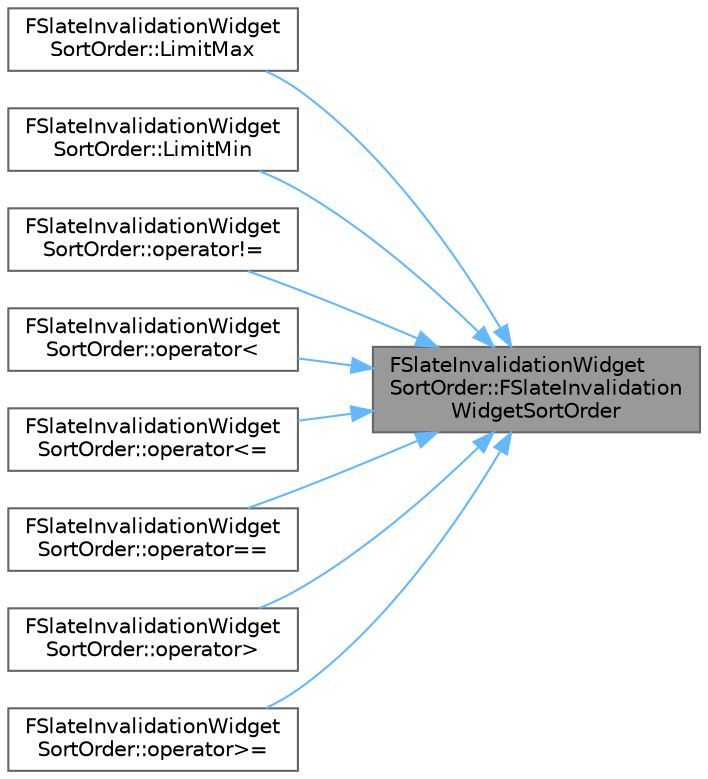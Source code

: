 digraph "FSlateInvalidationWidgetSortOrder::FSlateInvalidationWidgetSortOrder"
{
 // INTERACTIVE_SVG=YES
 // LATEX_PDF_SIZE
  bgcolor="transparent";
  edge [fontname=Helvetica,fontsize=10,labelfontname=Helvetica,labelfontsize=10];
  node [fontname=Helvetica,fontsize=10,shape=box,height=0.2,width=0.4];
  rankdir="RL";
  Node1 [id="Node000001",label="FSlateInvalidationWidget\lSortOrder::FSlateInvalidation\lWidgetSortOrder",height=0.2,width=0.4,color="gray40", fillcolor="grey60", style="filled", fontcolor="black",tooltip=" "];
  Node1 -> Node2 [id="edge1_Node000001_Node000002",dir="back",color="steelblue1",style="solid",tooltip=" "];
  Node2 [id="Node000002",label="FSlateInvalidationWidget\lSortOrder::LimitMax",height=0.2,width=0.4,color="grey40", fillcolor="white", style="filled",URL="$d0/df5/structFSlateInvalidationWidgetSortOrder.html#a201fb57fb6f5b61431f4d99531611eca",tooltip=" "];
  Node1 -> Node3 [id="edge2_Node000001_Node000003",dir="back",color="steelblue1",style="solid",tooltip=" "];
  Node3 [id="Node000003",label="FSlateInvalidationWidget\lSortOrder::LimitMin",height=0.2,width=0.4,color="grey40", fillcolor="white", style="filled",URL="$d0/df5/structFSlateInvalidationWidgetSortOrder.html#a4af7b34642b5b048717c81e616fc0d04",tooltip=" "];
  Node1 -> Node4 [id="edge3_Node000001_Node000004",dir="back",color="steelblue1",style="solid",tooltip=" "];
  Node4 [id="Node000004",label="FSlateInvalidationWidget\lSortOrder::operator!=",height=0.2,width=0.4,color="grey40", fillcolor="white", style="filled",URL="$d0/df5/structFSlateInvalidationWidgetSortOrder.html#ab47f905a825e0166d2f2ff44e23c3fc2",tooltip=" "];
  Node1 -> Node5 [id="edge4_Node000001_Node000005",dir="back",color="steelblue1",style="solid",tooltip=" "];
  Node5 [id="Node000005",label="FSlateInvalidationWidget\lSortOrder::operator\<",height=0.2,width=0.4,color="grey40", fillcolor="white", style="filled",URL="$d0/df5/structFSlateInvalidationWidgetSortOrder.html#a0d1faa63fb40c5405e7d5f3a36cbe141",tooltip=" "];
  Node1 -> Node6 [id="edge5_Node000001_Node000006",dir="back",color="steelblue1",style="solid",tooltip=" "];
  Node6 [id="Node000006",label="FSlateInvalidationWidget\lSortOrder::operator\<=",height=0.2,width=0.4,color="grey40", fillcolor="white", style="filled",URL="$d0/df5/structFSlateInvalidationWidgetSortOrder.html#a43f0e10407a94f99a613c5582c244b59",tooltip=" "];
  Node1 -> Node7 [id="edge6_Node000001_Node000007",dir="back",color="steelblue1",style="solid",tooltip=" "];
  Node7 [id="Node000007",label="FSlateInvalidationWidget\lSortOrder::operator==",height=0.2,width=0.4,color="grey40", fillcolor="white", style="filled",URL="$d0/df5/structFSlateInvalidationWidgetSortOrder.html#af06cb2519f3026074dbc825078bf59bb",tooltip=" "];
  Node1 -> Node8 [id="edge7_Node000001_Node000008",dir="back",color="steelblue1",style="solid",tooltip=" "];
  Node8 [id="Node000008",label="FSlateInvalidationWidget\lSortOrder::operator\>",height=0.2,width=0.4,color="grey40", fillcolor="white", style="filled",URL="$d0/df5/structFSlateInvalidationWidgetSortOrder.html#a44ce2db437054ce2bec44fe58e7820c2",tooltip=" "];
  Node1 -> Node9 [id="edge8_Node000001_Node000009",dir="back",color="steelblue1",style="solid",tooltip=" "];
  Node9 [id="Node000009",label="FSlateInvalidationWidget\lSortOrder::operator\>=",height=0.2,width=0.4,color="grey40", fillcolor="white", style="filled",URL="$d0/df5/structFSlateInvalidationWidgetSortOrder.html#a3c556587cec52641cfef60bbe976461a",tooltip=" "];
}
